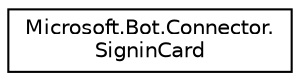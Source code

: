 digraph "Graphical Class Hierarchy"
{
  edge [fontname="Helvetica",fontsize="10",labelfontname="Helvetica",labelfontsize="10"];
  node [fontname="Helvetica",fontsize="10",shape=record];
  rankdir="LR";
  Node1 [label="Microsoft.Bot.Connector.\lSigninCard",height=0.2,width=0.4,color="black", fillcolor="white", style="filled",URL="$dc/d03/class_microsoft_1_1_bot_1_1_connector_1_1_signin_card.html",tooltip="A card representing a request to signing "];
}
